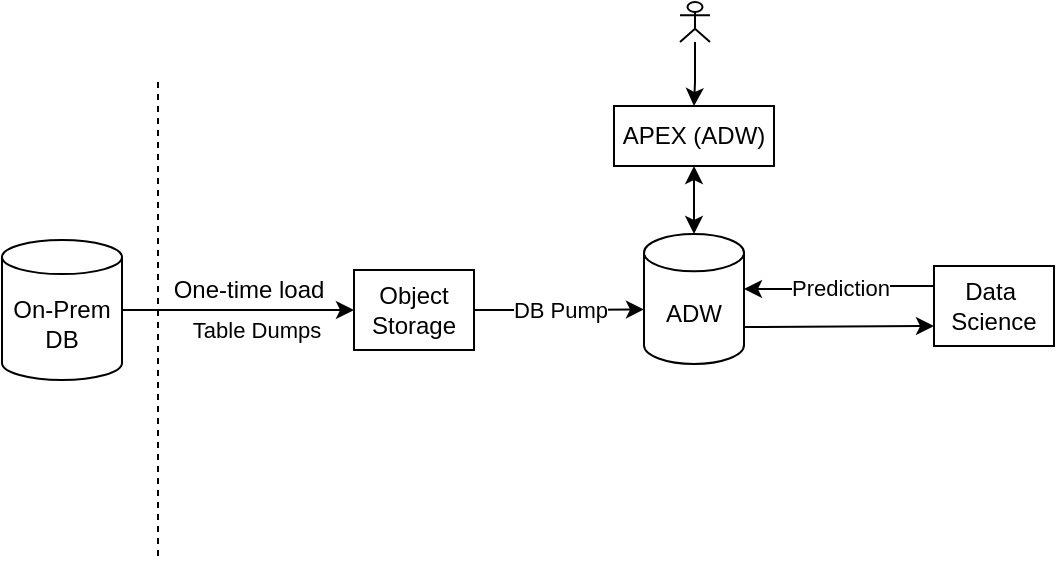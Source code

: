 <mxfile version="26.2.2" pages="2">
  <diagram name="PoC" id="mfZ6MtJPtos0Vky1uWsE">
    <mxGraphModel dx="1182" dy="687" grid="1" gridSize="10" guides="1" tooltips="1" connect="1" arrows="1" fold="1" page="1" pageScale="1" pageWidth="1169" pageHeight="827" math="0" shadow="0">
      <root>
        <mxCell id="0" />
        <mxCell id="1" parent="0" />
        <mxCell id="V3k8hdB-4xPJ3LRUWkMO-3" value="Object Storage" style="rounded=0;whiteSpace=wrap;html=1;" vertex="1" parent="1">
          <mxGeometry x="310" y="207" width="60" height="40" as="geometry" />
        </mxCell>
        <mxCell id="V3k8hdB-4xPJ3LRUWkMO-14" style="edgeStyle=orthogonalEdgeStyle;rounded=0;orthogonalLoop=1;jettySize=auto;html=1;entryX=0;entryY=0.75;entryDx=0;entryDy=0;exitX=1.008;exitY=0.716;exitDx=0;exitDy=0;exitPerimeter=0;" edge="1" parent="1" source="V3k8hdB-4xPJ3LRUWkMO-9" target="V3k8hdB-4xPJ3LRUWkMO-13">
          <mxGeometry relative="1" as="geometry">
            <Array as="points">
              <mxPoint x="510" y="235" />
            </Array>
          </mxGeometry>
        </mxCell>
        <mxCell id="V3k8hdB-4xPJ3LRUWkMO-16" value="Prediction" style="edgeStyle=orthogonalEdgeStyle;rounded=0;orthogonalLoop=1;jettySize=auto;html=1;exitX=0;exitY=0.25;exitDx=0;exitDy=0;entryX=1;entryY=0;entryDx=0;entryDy=27.5;entryPerimeter=0;" edge="1" parent="1" source="V3k8hdB-4xPJ3LRUWkMO-13" target="V3k8hdB-4xPJ3LRUWkMO-9">
          <mxGeometry relative="1" as="geometry" />
        </mxCell>
        <mxCell id="V3k8hdB-4xPJ3LRUWkMO-9" value="ADW" style="shape=cylinder3;whiteSpace=wrap;html=1;boundedLbl=1;backgroundOutline=1;size=9.333;" vertex="1" parent="1">
          <mxGeometry x="455" y="189" width="50" height="65" as="geometry" />
        </mxCell>
        <mxCell id="V3k8hdB-4xPJ3LRUWkMO-11" value="One-time load" style="text;html=1;align=center;verticalAlign=middle;resizable=0;points=[];autosize=1;strokeColor=none;fillColor=none;" vertex="1" parent="1">
          <mxGeometry x="207" y="202" width="100" height="30" as="geometry" />
        </mxCell>
        <mxCell id="V3k8hdB-4xPJ3LRUWkMO-13" value="Data&amp;nbsp;&lt;div&gt;Science&lt;/div&gt;" style="rounded=0;whiteSpace=wrap;html=1;" vertex="1" parent="1">
          <mxGeometry x="600" y="205" width="60" height="40" as="geometry" />
        </mxCell>
        <mxCell id="V3k8hdB-4xPJ3LRUWkMO-19" style="edgeStyle=orthogonalEdgeStyle;rounded=0;orthogonalLoop=1;jettySize=auto;html=1;startArrow=classic;startFill=1;" edge="1" parent="1" source="V3k8hdB-4xPJ3LRUWkMO-15" target="V3k8hdB-4xPJ3LRUWkMO-9">
          <mxGeometry relative="1" as="geometry" />
        </mxCell>
        <mxCell id="V3k8hdB-4xPJ3LRUWkMO-15" value="APEX (ADW)" style="whiteSpace=wrap;html=1;" vertex="1" parent="1">
          <mxGeometry x="440" y="125" width="80" height="30" as="geometry" />
        </mxCell>
        <mxCell id="V3k8hdB-4xPJ3LRUWkMO-18" value="DB Pump" style="edgeStyle=orthogonalEdgeStyle;rounded=0;orthogonalLoop=1;jettySize=auto;html=1;entryX=0;entryY=0.58;entryDx=0;entryDy=0;entryPerimeter=0;" edge="1" parent="1" source="V3k8hdB-4xPJ3LRUWkMO-3" target="V3k8hdB-4xPJ3LRUWkMO-9">
          <mxGeometry relative="1" as="geometry" />
        </mxCell>
        <mxCell id="V3k8hdB-4xPJ3LRUWkMO-20" value="" style="endArrow=none;dashed=1;html=1;rounded=0;" edge="1" parent="1">
          <mxGeometry width="50" height="50" relative="1" as="geometry">
            <mxPoint x="212" y="350" as="sourcePoint" />
            <mxPoint x="212" y="110" as="targetPoint" />
          </mxGeometry>
        </mxCell>
        <mxCell id="SaPmCupNO6klSTiere6l-2" value="Table Dumps" style="edgeStyle=orthogonalEdgeStyle;rounded=0;orthogonalLoop=1;jettySize=auto;html=1;entryX=0;entryY=0.5;entryDx=0;entryDy=0;" edge="1" parent="1" source="SaPmCupNO6klSTiere6l-1" target="V3k8hdB-4xPJ3LRUWkMO-3">
          <mxGeometry x="0.143" y="-10" relative="1" as="geometry">
            <mxPoint x="250" y="287" as="targetPoint" />
            <mxPoint as="offset" />
          </mxGeometry>
        </mxCell>
        <mxCell id="SaPmCupNO6klSTiere6l-1" value="On-Prem DB" style="shape=cylinder3;whiteSpace=wrap;html=1;boundedLbl=1;backgroundOutline=1;size=8.524;" vertex="1" parent="1">
          <mxGeometry x="134" y="192" width="60" height="70" as="geometry" />
        </mxCell>
        <mxCell id="SaPmCupNO6klSTiere6l-4" style="edgeStyle=orthogonalEdgeStyle;rounded=0;orthogonalLoop=1;jettySize=auto;html=1;entryX=0.5;entryY=0;entryDx=0;entryDy=0;" edge="1" parent="1" source="SaPmCupNO6klSTiere6l-3" target="V3k8hdB-4xPJ3LRUWkMO-15">
          <mxGeometry relative="1" as="geometry" />
        </mxCell>
        <mxCell id="SaPmCupNO6klSTiere6l-3" value="" style="shape=umlActor;verticalLabelPosition=bottom;verticalAlign=top;html=1;outlineConnect=0;" vertex="1" parent="1">
          <mxGeometry x="473" y="73" width="15" height="20" as="geometry" />
        </mxCell>
      </root>
    </mxGraphModel>
  </diagram>
  <diagram id="gjZkQgb9ZMGYJCDAvPaj" name="Prod">
    <mxGraphModel dx="1182" dy="687" grid="1" gridSize="10" guides="1" tooltips="1" connect="1" arrows="1" fold="1" page="1" pageScale="1" pageWidth="1169" pageHeight="827" math="0" shadow="0">
      <root>
        <mxCell id="0" />
        <mxCell id="1" parent="0" />
        <mxCell id="MiylKLkYFwcYR30CPr-X-1" value="Object Storage" style="rounded=0;whiteSpace=wrap;html=1;" vertex="1" parent="1">
          <mxGeometry x="296" y="297" width="60" height="40" as="geometry" />
        </mxCell>
        <mxCell id="MiylKLkYFwcYR30CPr-X-2" style="edgeStyle=orthogonalEdgeStyle;rounded=0;orthogonalLoop=1;jettySize=auto;html=1;entryX=0;entryY=0.75;entryDx=0;entryDy=0;exitX=1.008;exitY=0.716;exitDx=0;exitDy=0;exitPerimeter=0;" edge="1" parent="1" source="MiylKLkYFwcYR30CPr-X-4" target="MiylKLkYFwcYR30CPr-X-6">
          <mxGeometry relative="1" as="geometry">
            <Array as="points">
              <mxPoint x="564" y="322" />
            </Array>
          </mxGeometry>
        </mxCell>
        <mxCell id="MiylKLkYFwcYR30CPr-X-3" value="Prediction" style="edgeStyle=orthogonalEdgeStyle;rounded=0;orthogonalLoop=1;jettySize=auto;html=1;exitX=0;exitY=0.25;exitDx=0;exitDy=0;entryX=1;entryY=0;entryDx=0;entryDy=27.5;entryPerimeter=0;" edge="1" parent="1" source="MiylKLkYFwcYR30CPr-X-6" target="MiylKLkYFwcYR30CPr-X-4">
          <mxGeometry relative="1" as="geometry" />
        </mxCell>
        <mxCell id="MiylKLkYFwcYR30CPr-X-4" value="ADW" style="shape=cylinder3;whiteSpace=wrap;html=1;boundedLbl=1;backgroundOutline=1;size=9.333;" vertex="1" parent="1">
          <mxGeometry x="509" y="276" width="50" height="65" as="geometry" />
        </mxCell>
        <mxCell id="MiylKLkYFwcYR30CPr-X-5" value="One-time load" style="text;html=1;align=center;verticalAlign=middle;resizable=0;points=[];autosize=1;strokeColor=none;fillColor=none;" vertex="1" parent="1">
          <mxGeometry x="193" y="292" width="100" height="30" as="geometry" />
        </mxCell>
        <mxCell id="MiylKLkYFwcYR30CPr-X-6" value="Data&amp;nbsp;&lt;div&gt;Science&lt;/div&gt;" style="rounded=0;whiteSpace=wrap;html=1;" vertex="1" parent="1">
          <mxGeometry x="654" y="292" width="60" height="40" as="geometry" />
        </mxCell>
        <mxCell id="MiylKLkYFwcYR30CPr-X-7" style="edgeStyle=orthogonalEdgeStyle;rounded=0;orthogonalLoop=1;jettySize=auto;html=1;startArrow=classic;startFill=1;" edge="1" parent="1" source="MiylKLkYFwcYR30CPr-X-8" target="MiylKLkYFwcYR30CPr-X-4">
          <mxGeometry relative="1" as="geometry" />
        </mxCell>
        <mxCell id="MiylKLkYFwcYR30CPr-X-8" value="APEX (ADW)" style="whiteSpace=wrap;html=1;" vertex="1" parent="1">
          <mxGeometry x="494" y="212" width="80" height="30" as="geometry" />
        </mxCell>
        <mxCell id="MiylKLkYFwcYR30CPr-X-9" value="" style="edgeStyle=orthogonalEdgeStyle;rounded=0;orthogonalLoop=1;jettySize=auto;html=1;entryX=0;entryY=0.58;entryDx=0;entryDy=0;entryPerimeter=0;" edge="1" parent="1" source="MiylKLkYFwcYR30CPr-X-15" target="MiylKLkYFwcYR30CPr-X-4">
          <mxGeometry relative="1" as="geometry" />
        </mxCell>
        <mxCell id="MiylKLkYFwcYR30CPr-X-10" value="" style="endArrow=none;dashed=1;html=1;rounded=0;" edge="1" parent="1">
          <mxGeometry width="50" height="50" relative="1" as="geometry">
            <mxPoint x="198" y="437" as="sourcePoint" />
            <mxPoint x="198" y="197" as="targetPoint" />
          </mxGeometry>
        </mxCell>
        <mxCell id="MiylKLkYFwcYR30CPr-X-11" value="Table Dumps" style="edgeStyle=orthogonalEdgeStyle;rounded=0;orthogonalLoop=1;jettySize=auto;html=1;entryX=0;entryY=0.5;entryDx=0;entryDy=0;dashed=1;" edge="1" parent="1" source="MiylKLkYFwcYR30CPr-X-12" target="MiylKLkYFwcYR30CPr-X-1">
          <mxGeometry x="0.143" y="-10" relative="1" as="geometry">
            <mxPoint x="236" y="377" as="targetPoint" />
            <mxPoint as="offset" />
          </mxGeometry>
        </mxCell>
        <mxCell id="MiylKLkYFwcYR30CPr-X-17" value="Recurring Load" style="edgeStyle=orthogonalEdgeStyle;rounded=0;orthogonalLoop=1;jettySize=auto;html=1;entryX=0.5;entryY=0;entryDx=0;entryDy=0;exitX=0.5;exitY=0;exitDx=0;exitDy=0;exitPerimeter=0;" edge="1" parent="1" source="MiylKLkYFwcYR30CPr-X-12" target="MiylKLkYFwcYR30CPr-X-15">
          <mxGeometry relative="1" as="geometry" />
        </mxCell>
        <mxCell id="MiylKLkYFwcYR30CPr-X-12" value="On-Prem DB" style="shape=cylinder3;whiteSpace=wrap;html=1;boundedLbl=1;backgroundOutline=1;size=8.524;" vertex="1" parent="1">
          <mxGeometry x="120" y="282" width="60" height="70" as="geometry" />
        </mxCell>
        <mxCell id="MiylKLkYFwcYR30CPr-X-13" style="edgeStyle=orthogonalEdgeStyle;rounded=0;orthogonalLoop=1;jettySize=auto;html=1;entryX=0.5;entryY=0;entryDx=0;entryDy=0;" edge="1" parent="1" source="MiylKLkYFwcYR30CPr-X-14" target="MiylKLkYFwcYR30CPr-X-8">
          <mxGeometry relative="1" as="geometry" />
        </mxCell>
        <mxCell id="MiylKLkYFwcYR30CPr-X-14" value="" style="shape=umlActor;verticalLabelPosition=bottom;verticalAlign=top;html=1;outlineConnect=0;" vertex="1" parent="1">
          <mxGeometry x="527" y="160" width="15" height="20" as="geometry" />
        </mxCell>
        <mxCell id="MiylKLkYFwcYR30CPr-X-16" value="" style="edgeStyle=orthogonalEdgeStyle;rounded=0;orthogonalLoop=1;jettySize=auto;html=1;entryX=0;entryY=0.58;entryDx=0;entryDy=0;entryPerimeter=0;dashed=1;" edge="1" parent="1" source="MiylKLkYFwcYR30CPr-X-1" target="MiylKLkYFwcYR30CPr-X-15">
          <mxGeometry relative="1" as="geometry">
            <mxPoint x="356" y="314" as="sourcePoint" />
            <mxPoint x="509" y="314" as="targetPoint" />
          </mxGeometry>
        </mxCell>
        <mxCell id="MiylKLkYFwcYR30CPr-X-15" value="Data flow &amp;amp;/or DI" style="rounded=0;whiteSpace=wrap;html=1;" vertex="1" parent="1">
          <mxGeometry x="402" y="294" width="60" height="40" as="geometry" />
        </mxCell>
      </root>
    </mxGraphModel>
  </diagram>
</mxfile>
